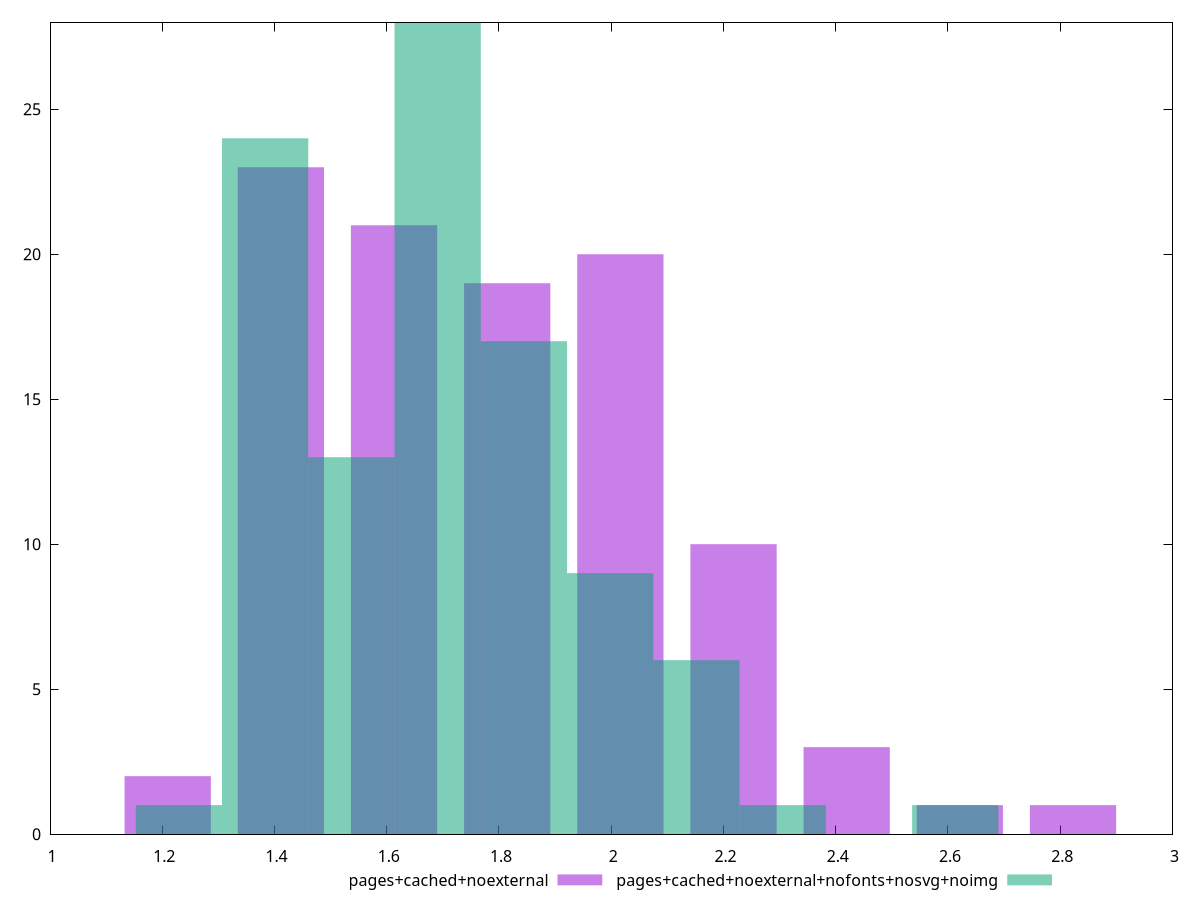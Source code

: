 $_pagesCachedNoexternal <<EOF
2.217871498415883 10
1.4113727717191984 23
1.2097480900450273 2
1.8146221350675407 19
2.016246816741712 20
1.6129974533933695 21
2.4194961800900545 3
2.822745543438397 1
2.6211208617642257 1
EOF
$_pagesCachedNoexternalNofontsNosvgNoimg <<EOF
1.8444246775139423 17
1.690722621054447 28
2.1518287904329325 6
1.537020564594952 13
1.3833185081354569 24
1.9981267339734377 9
2.305530846892428 1
2.6129349598114184 1
1.2296164516759616 1
EOF
set key outside below
set terminal pngcairo
set output "report_00006_2020-11-02T20-21-41.718Z/server-response-time/server-response-time_pages+cached+noexternal_pages+cached+noexternal+nofonts+nosvg+noimg+hist.png"
set boxwidth 0.1537020564594952
set style fill transparent solid 0.5 noborder
set yrange [0:28]
plot $_pagesCachedNoexternal title "pages+cached+noexternal" with boxes ,$_pagesCachedNoexternalNofontsNosvgNoimg title "pages+cached+noexternal+nofonts+nosvg+noimg" with boxes ,